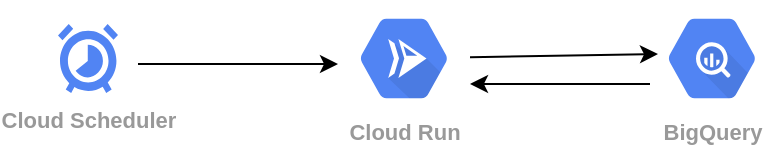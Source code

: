 <mxfile version="13.1.1" type="github"><diagram id="7il5xPIBlPdotK7W1GcC" name="Page-1"><mxGraphModel dx="1186" dy="662" grid="1" gridSize="10" guides="1" tooltips="1" connect="1" arrows="1" fold="1" page="1" pageScale="1" pageWidth="827" pageHeight="1169" math="0" shadow="0"><root><mxCell id="0"/><mxCell id="1" parent="0"/><mxCell id="y21X_AB160AGx0WMo4va-2" value="Cloud Scheduler" style="html=1;fillColor=#5184F3;strokeColor=none;verticalAlign=top;labelPosition=center;verticalLabelPosition=bottom;align=center;fontSize=11;fontStyle=1;fontColor=#999999;shape=mxgraph.gcp2.cloud_scheduler" vertex="1" parent="1"><mxGeometry x="120" y="260" width="30" height="34.5" as="geometry"/></mxCell><mxCell id="y21X_AB160AGx0WMo4va-3" value="Cloud Run" style="html=1;fillColor=#5184F3;strokeColor=none;verticalAlign=top;labelPosition=center;verticalLabelPosition=bottom;align=center;spacingTop=-6;fontSize=11;fontStyle=1;fontColor=#999999;shape=mxgraph.gcp2.hexIcon;prIcon=cloud_run" vertex="1" parent="1"><mxGeometry x="260" y="248" width="66" height="58.5" as="geometry"/></mxCell><mxCell id="y21X_AB160AGx0WMo4va-5" value="BigQuery" style="html=1;fillColor=#5184F3;strokeColor=none;verticalAlign=top;labelPosition=center;verticalLabelPosition=bottom;align=center;spacingTop=-6;fontSize=11;fontStyle=1;fontColor=#999999;shape=mxgraph.gcp2.hexIcon;prIcon=bigquery" vertex="1" parent="1"><mxGeometry x="414" y="248" width="66" height="58.5" as="geometry"/></mxCell><mxCell id="y21X_AB160AGx0WMo4va-6" value="" style="endArrow=classic;html=1;" edge="1" parent="1"><mxGeometry width="50" height="50" relative="1" as="geometry"><mxPoint x="160" y="280" as="sourcePoint"/><mxPoint x="260" y="280" as="targetPoint"/></mxGeometry></mxCell><mxCell id="y21X_AB160AGx0WMo4va-7" value="" style="endArrow=classic;html=1;" edge="1" parent="1" source="y21X_AB160AGx0WMo4va-3"><mxGeometry width="50" height="50" relative="1" as="geometry"><mxPoint x="370" y="320" as="sourcePoint"/><mxPoint x="420" y="275" as="targetPoint"/></mxGeometry></mxCell><mxCell id="y21X_AB160AGx0WMo4va-8" value="" style="endArrow=classic;html=1;" edge="1" parent="1"><mxGeometry width="50" height="50" relative="1" as="geometry"><mxPoint x="416" y="290" as="sourcePoint"/><mxPoint x="326" y="290" as="targetPoint"/></mxGeometry></mxCell></root></mxGraphModel></diagram></mxfile>